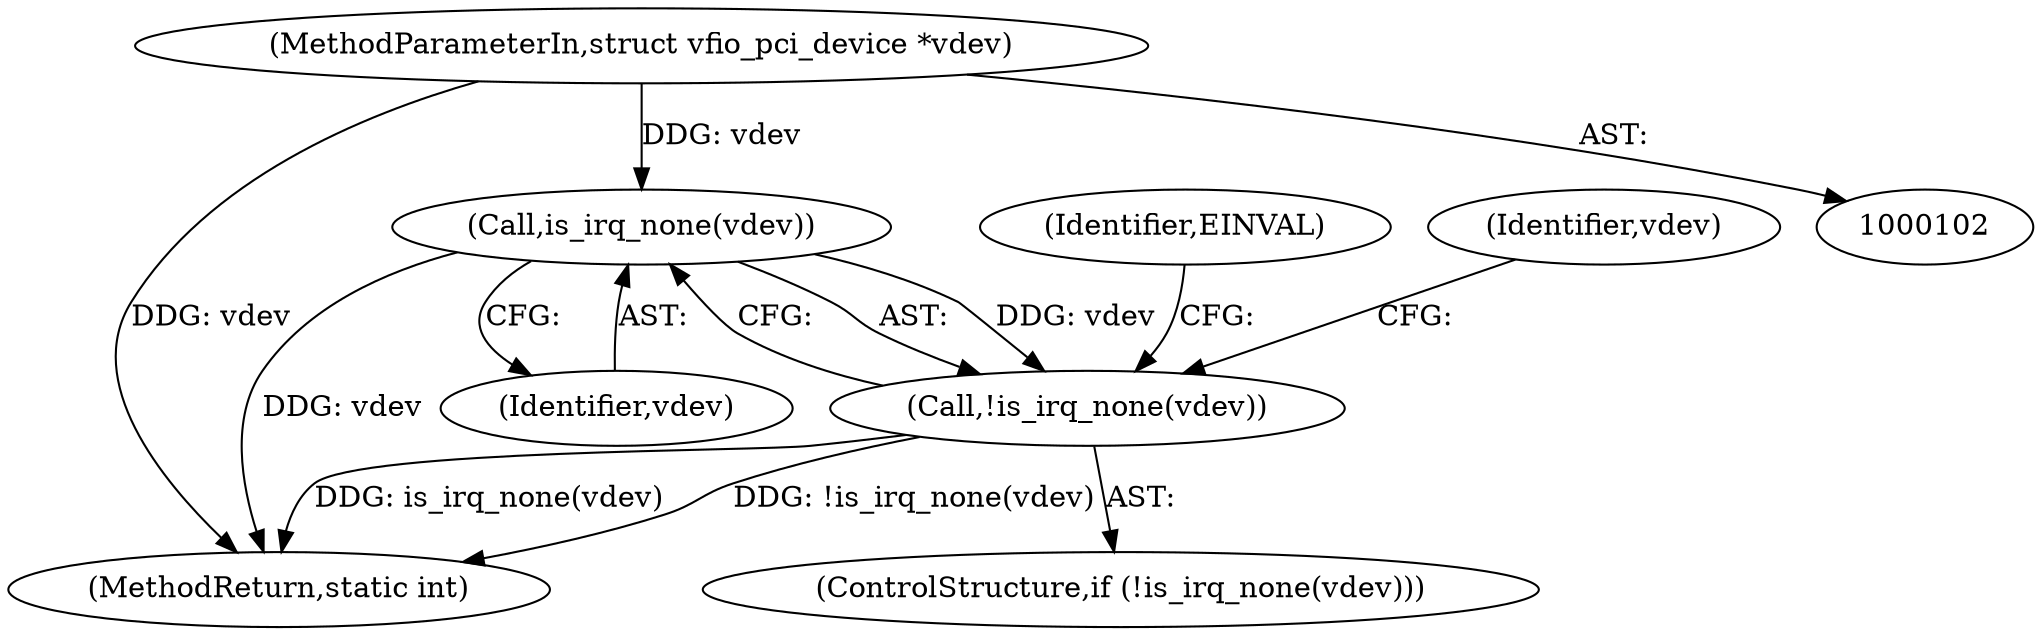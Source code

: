 digraph "0_linux_05692d7005a364add85c6e25a6c4447ce08f913a_0@pointer" {
"1000103" [label="(MethodParameterIn,struct vfio_pci_device *vdev)"];
"1000123" [label="(Call,is_irq_none(vdev))"];
"1000122" [label="(Call,!is_irq_none(vdev))"];
"1000122" [label="(Call,!is_irq_none(vdev))"];
"1000123" [label="(Call,is_irq_none(vdev))"];
"1000201" [label="(MethodReturn,static int)"];
"1000124" [label="(Identifier,vdev)"];
"1000127" [label="(Identifier,EINVAL)"];
"1000103" [label="(MethodParameterIn,struct vfio_pci_device *vdev)"];
"1000130" [label="(Identifier,vdev)"];
"1000121" [label="(ControlStructure,if (!is_irq_none(vdev)))"];
"1000103" -> "1000102"  [label="AST: "];
"1000103" -> "1000201"  [label="DDG: vdev"];
"1000103" -> "1000123"  [label="DDG: vdev"];
"1000123" -> "1000122"  [label="AST: "];
"1000123" -> "1000124"  [label="CFG: "];
"1000124" -> "1000123"  [label="AST: "];
"1000122" -> "1000123"  [label="CFG: "];
"1000123" -> "1000201"  [label="DDG: vdev"];
"1000123" -> "1000122"  [label="DDG: vdev"];
"1000122" -> "1000121"  [label="AST: "];
"1000127" -> "1000122"  [label="CFG: "];
"1000130" -> "1000122"  [label="CFG: "];
"1000122" -> "1000201"  [label="DDG: is_irq_none(vdev)"];
"1000122" -> "1000201"  [label="DDG: !is_irq_none(vdev)"];
}
